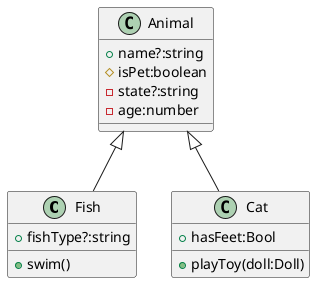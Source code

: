 
@startuml

title " "

class Fish {
    +fishType?:string
    +swim()
}

class Cat {
    +hasFeet:Bool
    +playToy(doll:Doll)
}


class Animal{
  +name?:string
  #isPet:boolean
  -state?:string
  -age:number
}

Animal <|--Fish
Animal <|--Cat


@enduml
